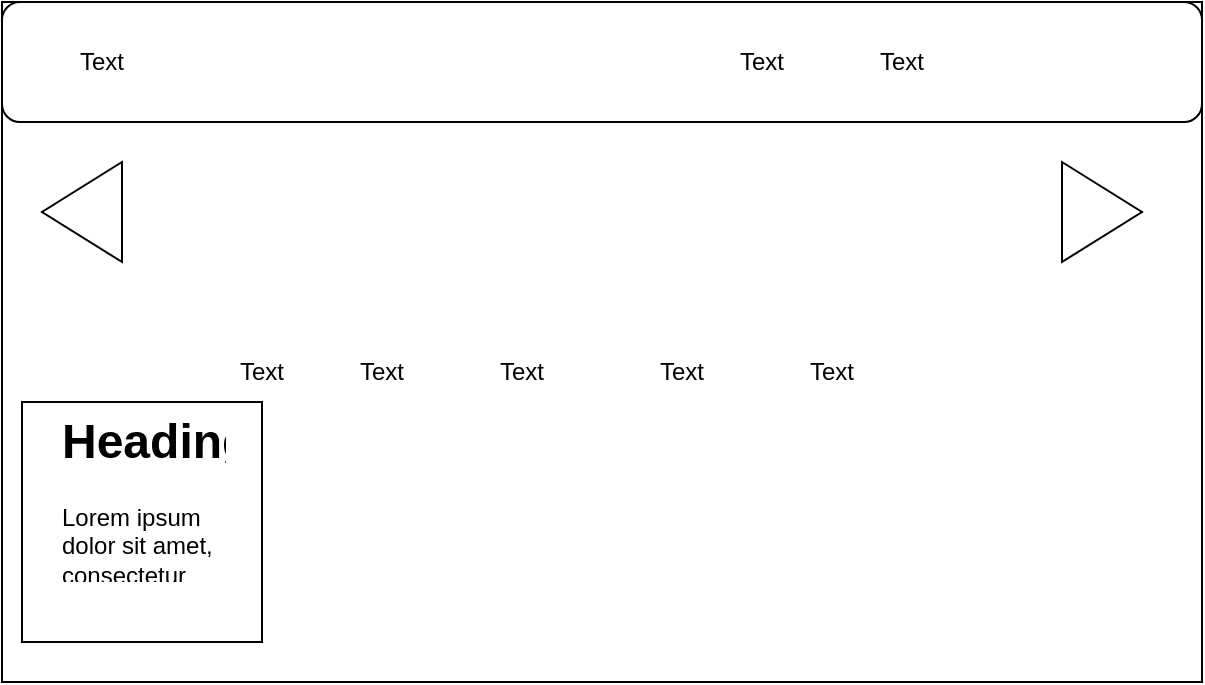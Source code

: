 <mxfile>
    <diagram id="JRkrNXncje7RQD8AXXAU" name="Page-1">
        <mxGraphModel dx="365" dy="319" grid="1" gridSize="10" guides="1" tooltips="1" connect="1" arrows="1" fold="1" page="1" pageScale="1" pageWidth="850" pageHeight="1100" math="0" shadow="0">
            <root>
                <mxCell id="0"/>
                <mxCell id="1" parent="0"/>
                <mxCell id="2" value="" style="rounded=0;whiteSpace=wrap;html=1;" vertex="1" parent="1">
                    <mxGeometry x="40" y="60" width="600" height="340" as="geometry"/>
                </mxCell>
                <mxCell id="4" value="" style="rounded=1;whiteSpace=wrap;html=1;" vertex="1" parent="1">
                    <mxGeometry x="40" y="60" width="600" height="60" as="geometry"/>
                </mxCell>
                <mxCell id="5" value="Text" style="text;html=1;strokeColor=none;fillColor=none;align=center;verticalAlign=middle;whiteSpace=wrap;rounded=0;" vertex="1" parent="1">
                    <mxGeometry x="60" y="75" width="60" height="30" as="geometry"/>
                </mxCell>
                <mxCell id="6" value="Text" style="text;html=1;strokeColor=none;fillColor=none;align=center;verticalAlign=middle;whiteSpace=wrap;rounded=0;" vertex="1" parent="1">
                    <mxGeometry x="390" y="75" width="60" height="30" as="geometry"/>
                </mxCell>
                <mxCell id="7" value="Text" style="text;html=1;strokeColor=none;fillColor=none;align=center;verticalAlign=middle;whiteSpace=wrap;rounded=0;" vertex="1" parent="1">
                    <mxGeometry x="460" y="75" width="60" height="30" as="geometry"/>
                </mxCell>
                <mxCell id="8" value="" style="triangle;whiteSpace=wrap;html=1;" vertex="1" parent="1">
                    <mxGeometry x="570" y="140" width="40" height="50" as="geometry"/>
                </mxCell>
                <mxCell id="9" value="" style="triangle;whiteSpace=wrap;html=1;rotation=-180;" vertex="1" parent="1">
                    <mxGeometry x="60" y="140" width="40" height="50" as="geometry"/>
                </mxCell>
                <mxCell id="11" value="Text" style="text;html=1;strokeColor=none;fillColor=none;align=center;verticalAlign=middle;whiteSpace=wrap;rounded=0;" vertex="1" parent="1">
                    <mxGeometry x="140" y="230" width="60" height="30" as="geometry"/>
                </mxCell>
                <mxCell id="12" value="Text" style="text;html=1;strokeColor=none;fillColor=none;align=center;verticalAlign=middle;whiteSpace=wrap;rounded=0;" vertex="1" parent="1">
                    <mxGeometry x="200" y="230" width="60" height="30" as="geometry"/>
                </mxCell>
                <mxCell id="13" value="Text" style="text;html=1;strokeColor=none;fillColor=none;align=center;verticalAlign=middle;whiteSpace=wrap;rounded=0;" vertex="1" parent="1">
                    <mxGeometry x="270" y="230" width="60" height="30" as="geometry"/>
                </mxCell>
                <mxCell id="14" value="Text" style="text;html=1;strokeColor=none;fillColor=none;align=center;verticalAlign=middle;whiteSpace=wrap;rounded=0;" vertex="1" parent="1">
                    <mxGeometry x="350" y="230" width="60" height="30" as="geometry"/>
                </mxCell>
                <mxCell id="15" value="Text" style="text;html=1;strokeColor=none;fillColor=none;align=center;verticalAlign=middle;whiteSpace=wrap;rounded=0;" vertex="1" parent="1">
                    <mxGeometry x="425" y="230" width="60" height="30" as="geometry"/>
                </mxCell>
                <mxCell id="16" value="" style="rounded=0;whiteSpace=wrap;html=1;" vertex="1" parent="1">
                    <mxGeometry x="50" y="260" width="120" height="120" as="geometry"/>
                </mxCell>
                <mxCell id="18" value="&lt;h1&gt;Heading&lt;/h1&gt;&lt;p&gt;Lorem ipsum dolor sit amet, consectetur adipisicing elit, sed do eiusmod tempor incididunt ut labore et dolore magna aliqua.&lt;/p&gt;" style="text;html=1;strokeColor=none;fillColor=none;spacing=5;spacingTop=-20;whiteSpace=wrap;overflow=hidden;rounded=0;" vertex="1" parent="1">
                    <mxGeometry x="65" y="260" width="90" height="90" as="geometry"/>
                </mxCell>
            </root>
        </mxGraphModel>
    </diagram>
</mxfile>